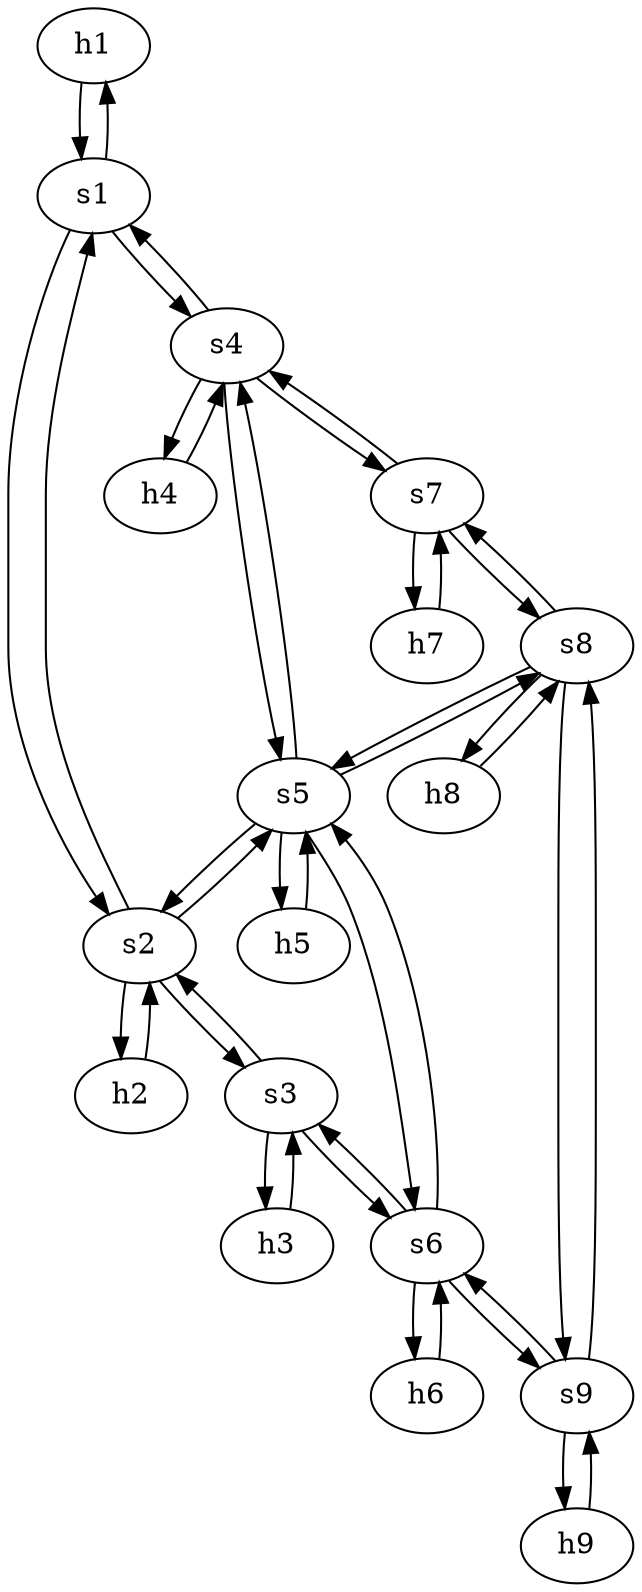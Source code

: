 digraph g1 {
  h1 [type = host, mac = "00:00:00:00:00:01", ip = "172.31.1.100"];
  h2 [type = host, mac = "00:00:00:00:00:02", ip = "172.31.2.100"];
  h3 [type = host, mac = "00:00:00:00:00:03", ip = "172.31.3.100"];
  h4 [type = host, mac = "00:00:00:00:00:04", ip = "172.31.4.100"];
  h5 [type = host, mac = "00:00:00:00:00:05", ip = "172.31.5.100"];
  h6 [type = host, mac = "00:00:00:00:00:06", ip = "172.31.6.100"];
  h7 [type = host, mac = "00:00:00:00:00:07", ip = "172.31.7.100"];
  h8 [type = host, mac = "00:00:00:00:00:08", ip = "172.31.8.100"];
  h9 [type = host, mac = "00:00:00:00:00:09", ip = "172.31.9.100"];

  s1 [type = switch, ip = "172.31.1.1", id = 1];
  s2 [type = switch, ip = "172.31.2.1", id = 2];
  s3 [type = switch, ip = "172.31.3.1", id = 3];
  s4 [type = switch, ip = "172.31.4.1", id = 4];
  s5 [type = switch, ip = "172.31.5.1", id = 5];
  s6 [type = switch, ip = "172.31.6.1", id = 6];
  s7 [type = switch, ip = "172.31.7.1", id = 7];
  s8 [type = switch, ip = "172.31.8.1", id = 8];
  s9 [type = switch, ip = "172.31.9.1", id = 9];

  s1 -> h1 [src_port = 1, dst_port = 1, cost = 1, capacity = "1Gbps"];
  h1 -> s1 [src_port = 1, dst_port = 1, cost = 1, capacity = "1Gbps"];

  s2 -> h2 [src_port = 1, dst_port = 1, cost = 1, capacity = "1Gbps"];
  h2 -> s2 [src_port = 1, dst_port = 1, cost = 1, capacity = "1Gbps"];

  s3 -> h3 [src_port = 1, dst_port = 1, cost = 1, capacity = "1Gbps"];
  h3 -> s3 [src_port = 1, dst_port = 1, cost = 1, capacity = "1Gbps"];

  s4 -> h4 [src_port = 1, dst_port = 1, cost = 1, capacity = "1Gbps"];
  h4 -> s4 [src_port = 1, dst_port = 1, cost = 1, capacity = "1Gbps"];

  s5 -> h5 [src_port = 1, dst_port = 1, cost = 1, capacity = "1Gbps"];
  h5 -> s5 [src_port = 1, dst_port = 1, cost = 1, capacity = "1Gbps"];

  s6 -> h6 [src_port = 1, dst_port = 1, cost = 1, capacity = "1Gbps"];
  h6 -> s6 [src_port = 1, dst_port = 1, cost = 1, capacity = "1Gbps"];

  s7 -> h7 [src_port = 1, dst_port = 1, cost = 1, capacity = "1Gbps"];
  h7 -> s7 [src_port = 1, dst_port = 1, cost = 1, capacity = "1Gbps"];

  s8 -> h8 [src_port = 1, dst_port = 1, cost = 1, capacity = "1Gbps"];
  h8 -> s8 [src_port = 1, dst_port = 1, cost = 1, capacity = "1Gbps"];

  s9 -> h9 [src_port = 1, dst_port = 1, cost = 1, capacity = "1Gbps"];
  h9 -> s9 [src_port = 1, dst_port = 1, cost = 1, capacity = "1Gbps"];

  s1 -> s2 [src_port = 2, dst_port = 2, cost = 1, capacity = "1Gbps"];
  s1 -> s4 [src_port = 3, dst_port = 2, cost = 1, capacity = "1Gbps"];

  s2 -> s1 [src_port = 2, dst_port = 2, cost = 1, capacity = "1Gbps"];
  s2 -> s3 [src_port = 3, dst_port = 2, cost = 1, capacity = "1Gbps"];
  s2 -> s5 [src_port = 4, dst_port = 1, cost = 1, capacity = "1Gbps"];

  s3 -> s2 [src_port = 2, dst_port = 3, cost = 1, capacity = "1Gbps"];
  s3 -> s6 [src_port = 3, dst_port = 2, cost = 1, capacity = "1Gbps"];

  s4 -> s1 [src_port = 2, dst_port = 3, cost = 1, capacity = "1Gbps"];
  s4 -> s5 [src_port = 4, dst_port = 2, cost = 1, capacity = "1Gbps"];
  s4 -> s7 [src_port = 3, dst_port = 3, cost = 1, capacity = "1Gbps"];

  s5 -> s2 [src_port = 1, dst_port = 4, cost = 1, capacity = "1Gbps"];
  s5 -> s4 [src_port = 2, dst_port = 4, cost = 1, capacity = "1Gbps"];
  s5 -> s6 [src_port = 3, dst_port = 4, cost = 1, capacity = "1Gbps"];
  s5 -> s8 [src_port = 4, dst_port = 4, cost = 1, capacity = "1Gbps"];

  s6 -> s3 [src_port = 2, dst_port = 3, cost = 1, capacity = "1Gbps"];
  s6 -> s5 [src_port = 4, dst_port = 3, cost = 1, capacity = "1Gbps"];
  s6 -> s9 [src_port = 3, dst_port = 3, cost = 1, capacity = "1Gbps"];

  s7 -> s4 [src_port = 3, dst_port = 3, cost = 1, capacity = "1Gbps"];
  s7 -> s8 [src_port = 2, dst_port = 2, cost = 1, capacity = "1Gbps"];

  s8 -> s5 [src_port = 4, dst_port = 4, cost = 1, capacity = "1Gbps"];
  s8 -> s7 [src_port = 2, dst_port = 2, cost = 1, capacity = "1Gbps"];
  s8 -> s9 [src_port = 3, dst_port = 2, cost = 1, capacity = "1Gbps"];

  s9 -> s6 [src_port = 3, dst_port = 3, cost = 1, capacity = "1Gbps"];
  s9 -> s8 [src_port = 2, dst_port = 3, cost = 1, capacity = "1Gbps"];
}
